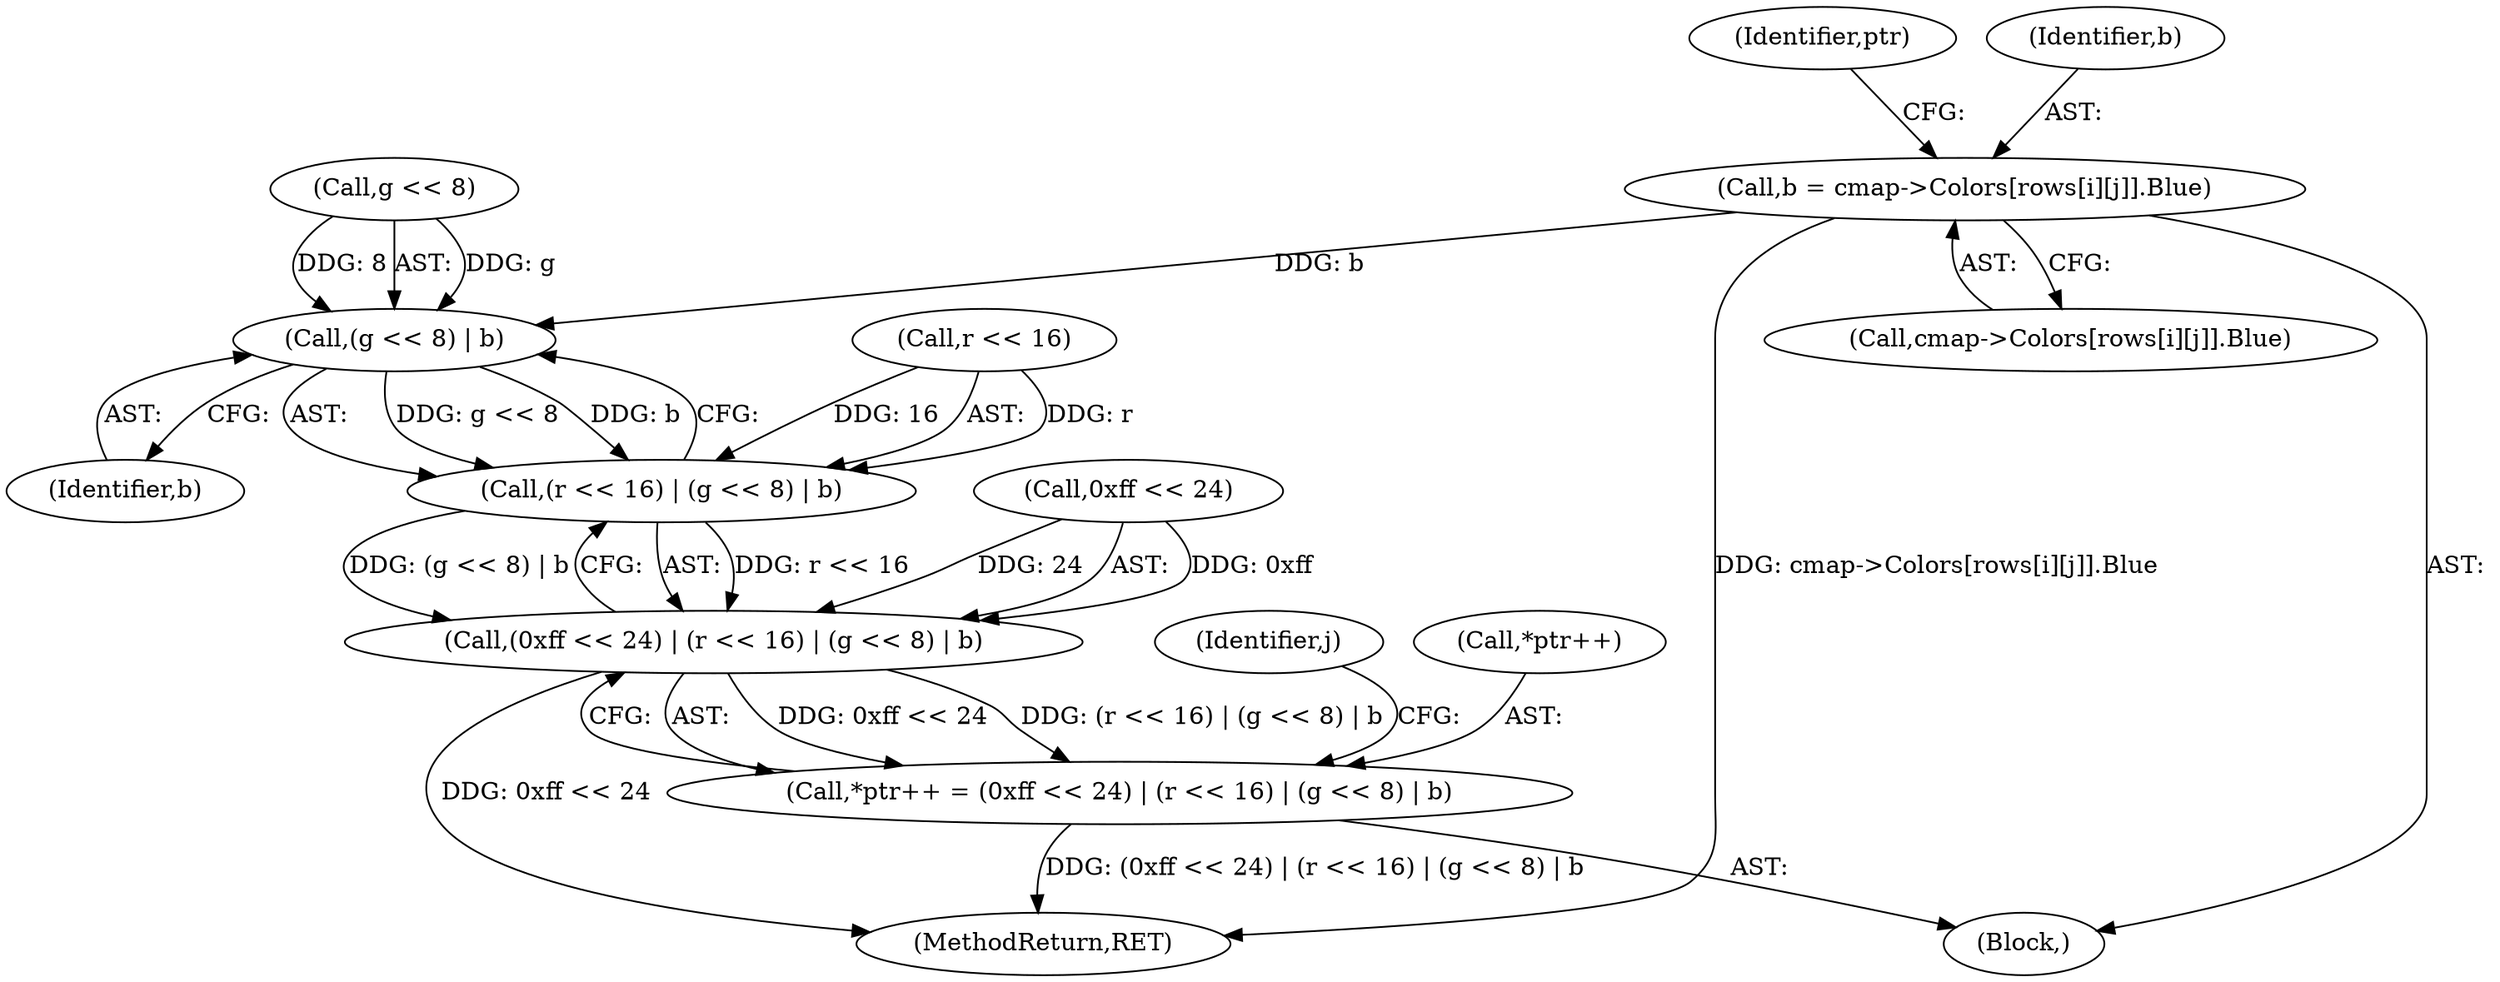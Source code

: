 digraph "0_enlightment_37a96801663b7b4cd3fbe56cc0eb8b6a17e766a8@array" {
"1000518" [label="(Call,b = cmap->Colors[rows[i][j]].Blue)"];
"1000543" [label="(Call,(g << 8) | b)"];
"1000539" [label="(Call,(r << 16) | (g << 8) | b)"];
"1000535" [label="(Call,(0xff << 24) | (r << 16) | (g << 8) | b)"];
"1000531" [label="(Call,*ptr++ = (0xff << 24) | (r << 16) | (g << 8) | b)"];
"1000531" [label="(Call,*ptr++ = (0xff << 24) | (r << 16) | (g << 8) | b)"];
"1000544" [label="(Call,g << 8)"];
"1000535" [label="(Call,(0xff << 24) | (r << 16) | (g << 8) | b)"];
"1000491" [label="(Block,)"];
"1000520" [label="(Call,cmap->Colors[rows[i][j]].Blue)"];
"1000773" [label="(MethodReturn,RET)"];
"1000551" [label="(Identifier,j)"];
"1000534" [label="(Identifier,ptr)"];
"1000543" [label="(Call,(g << 8) | b)"];
"1000536" [label="(Call,0xff << 24)"];
"1000532" [label="(Call,*ptr++)"];
"1000547" [label="(Identifier,b)"];
"1000519" [label="(Identifier,b)"];
"1000539" [label="(Call,(r << 16) | (g << 8) | b)"];
"1000540" [label="(Call,r << 16)"];
"1000518" [label="(Call,b = cmap->Colors[rows[i][j]].Blue)"];
"1000518" -> "1000491"  [label="AST: "];
"1000518" -> "1000520"  [label="CFG: "];
"1000519" -> "1000518"  [label="AST: "];
"1000520" -> "1000518"  [label="AST: "];
"1000534" -> "1000518"  [label="CFG: "];
"1000518" -> "1000773"  [label="DDG: cmap->Colors[rows[i][j]].Blue"];
"1000518" -> "1000543"  [label="DDG: b"];
"1000543" -> "1000539"  [label="AST: "];
"1000543" -> "1000547"  [label="CFG: "];
"1000544" -> "1000543"  [label="AST: "];
"1000547" -> "1000543"  [label="AST: "];
"1000539" -> "1000543"  [label="CFG: "];
"1000543" -> "1000539"  [label="DDG: g << 8"];
"1000543" -> "1000539"  [label="DDG: b"];
"1000544" -> "1000543"  [label="DDG: g"];
"1000544" -> "1000543"  [label="DDG: 8"];
"1000539" -> "1000535"  [label="AST: "];
"1000540" -> "1000539"  [label="AST: "];
"1000535" -> "1000539"  [label="CFG: "];
"1000539" -> "1000535"  [label="DDG: r << 16"];
"1000539" -> "1000535"  [label="DDG: (g << 8) | b"];
"1000540" -> "1000539"  [label="DDG: r"];
"1000540" -> "1000539"  [label="DDG: 16"];
"1000535" -> "1000531"  [label="AST: "];
"1000536" -> "1000535"  [label="AST: "];
"1000531" -> "1000535"  [label="CFG: "];
"1000535" -> "1000773"  [label="DDG: 0xff << 24"];
"1000535" -> "1000531"  [label="DDG: 0xff << 24"];
"1000535" -> "1000531"  [label="DDG: (r << 16) | (g << 8) | b"];
"1000536" -> "1000535"  [label="DDG: 0xff"];
"1000536" -> "1000535"  [label="DDG: 24"];
"1000531" -> "1000491"  [label="AST: "];
"1000532" -> "1000531"  [label="AST: "];
"1000551" -> "1000531"  [label="CFG: "];
"1000531" -> "1000773"  [label="DDG: (0xff << 24) | (r << 16) | (g << 8) | b"];
}
